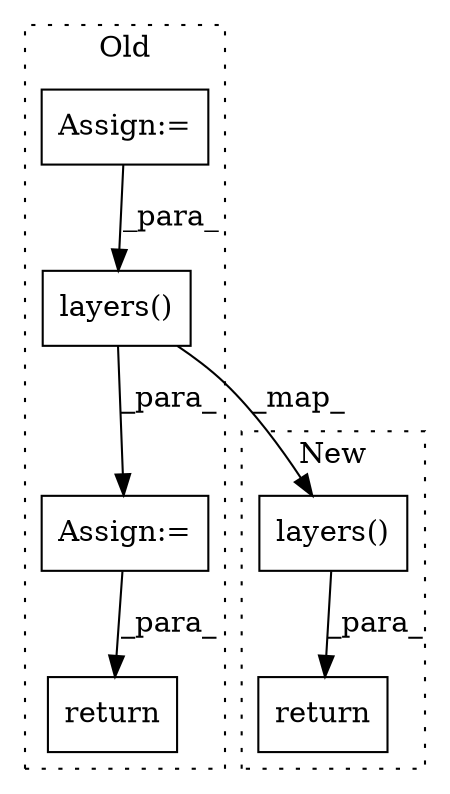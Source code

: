 digraph G {
subgraph cluster0 {
1 [label="layers()" a="75" s="5134,5147" l="12,1" shape="box"];
3 [label="return" a="93" s="5194" l="7" shape="box"];
5 [label="Assign:=" a="68" s="5158" l="3" shape="box"];
6 [label="Assign:=" a="68" s="5088" l="3" shape="box"];
label = "Old";
style="dotted";
}
subgraph cluster1 {
2 [label="layers()" a="75" s="5011,5030" l="12,1" shape="box"];
4 [label="return" a="93" s="5004" l="7" shape="box"];
label = "New";
style="dotted";
}
1 -> 5 [label="_para_"];
1 -> 2 [label="_map_"];
2 -> 4 [label="_para_"];
5 -> 3 [label="_para_"];
6 -> 1 [label="_para_"];
}